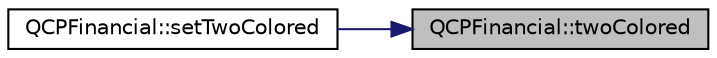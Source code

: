 digraph "QCPFinancial::twoColored"
{
 // LATEX_PDF_SIZE
  edge [fontname="Helvetica",fontsize="10",labelfontname="Helvetica",labelfontsize="10"];
  node [fontname="Helvetica",fontsize="10",shape=record];
  rankdir="RL";
  Node1 [label="QCPFinancial::twoColored",height=0.2,width=0.4,color="black", fillcolor="grey75", style="filled", fontcolor="black",tooltip=" "];
  Node1 -> Node2 [dir="back",color="midnightblue",fontsize="10",style="solid",fontname="Helvetica"];
  Node2 [label="QCPFinancial::setTwoColored",height=0.2,width=0.4,color="black", fillcolor="white", style="filled",URL="$classQCPFinancial.html#a138e44aac160a17a9676652e240c5f08",tooltip=" "];
}
